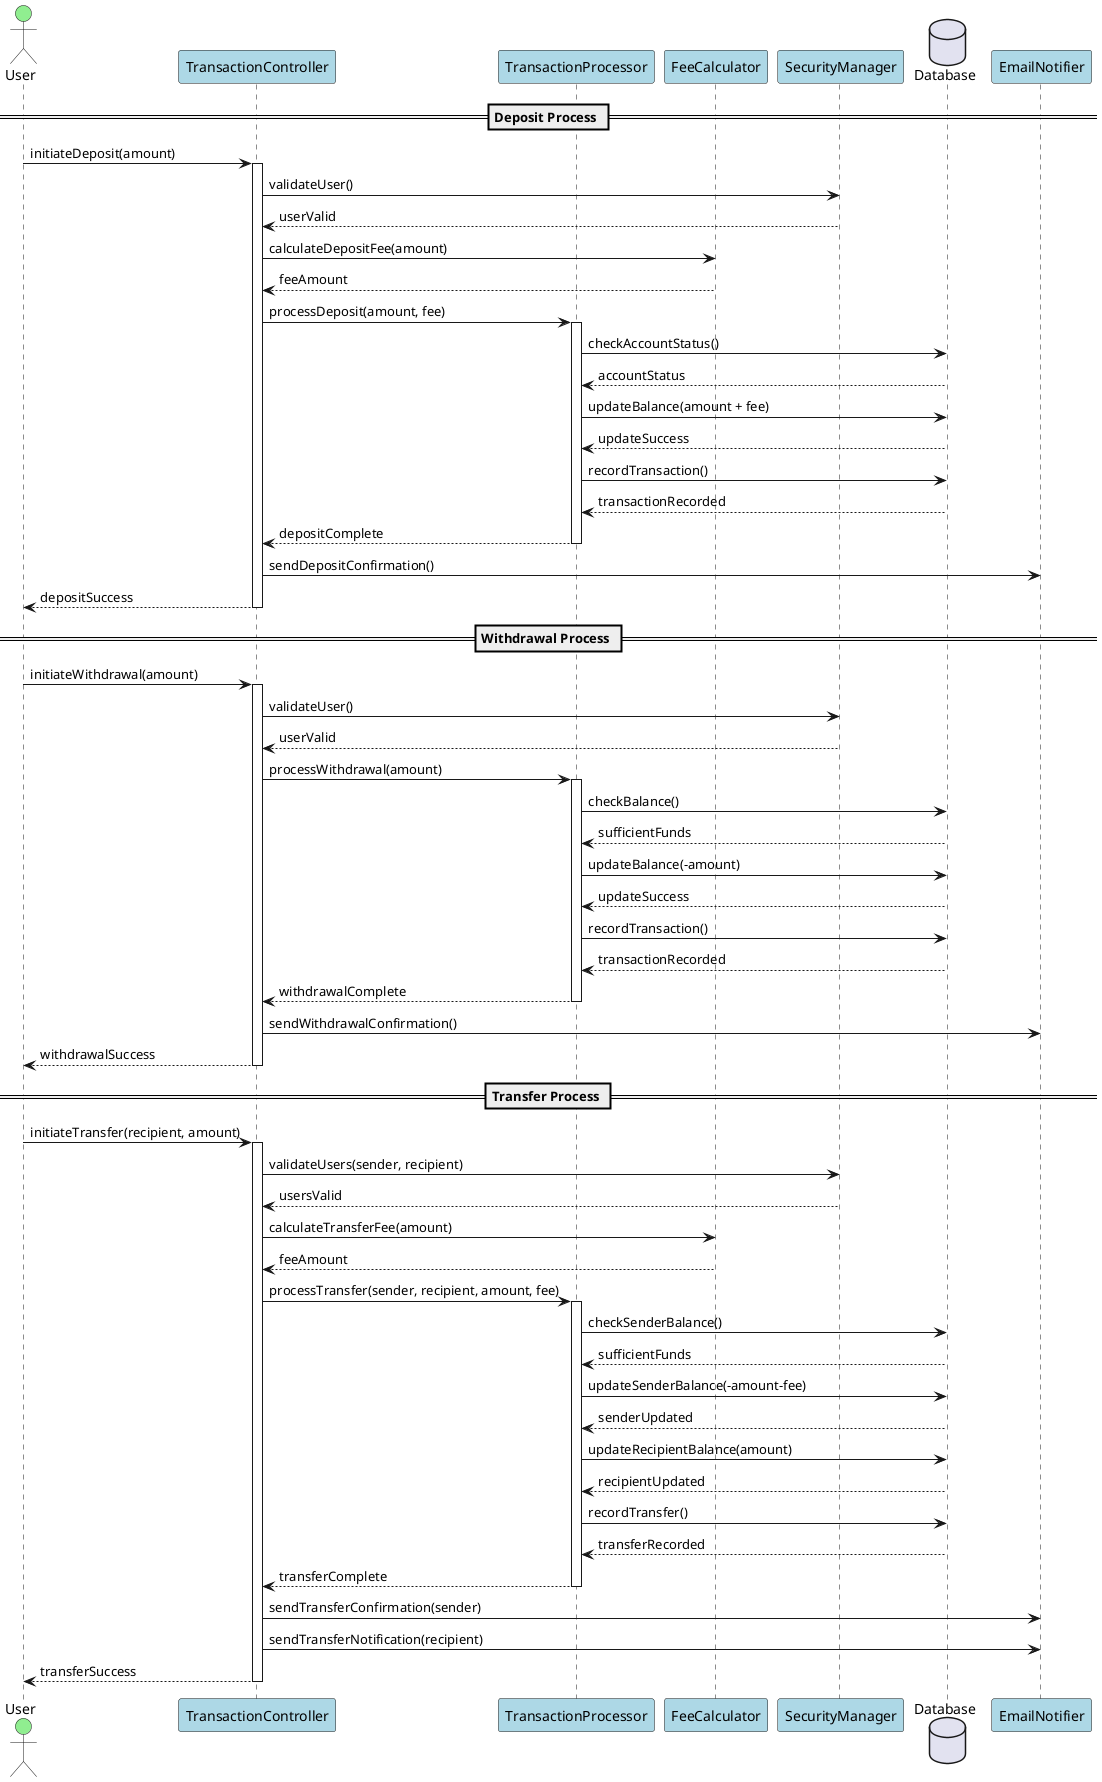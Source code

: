 @startuml Transaction Sequence

skinparam sequence {
    ParticipantBackgroundColor LightBlue
    ActorBackgroundColor LightGreen
    DatabaseBackgroundColor LightYellow
}

actor User
participant "TransactionController" as TC
participant "TransactionProcessor" as TP
participant "FeeCalculator" as Fee
participant "SecurityManager" as Security
database "Database" as DB
participant "EmailNotifier" as Email

== Deposit Process ==
User -> TC: initiateDeposit(amount)
activate TC
TC -> Security: validateUser()
Security --> TC: userValid

TC -> Fee: calculateDepositFee(amount)
Fee --> TC: feeAmount

TC -> TP: processDeposit(amount, fee)
activate TP
TP -> DB: checkAccountStatus()
DB --> TP: accountStatus
TP -> DB: updateBalance(amount + fee)
DB --> TP: updateSuccess
TP -> DB: recordTransaction()
DB --> TP: transactionRecorded
TP --> TC: depositComplete
deactivate TP

TC -> Email: sendDepositConfirmation()
TC --> User: depositSuccess
deactivate TC

== Withdrawal Process ==
User -> TC: initiateWithdrawal(amount)
activate TC
TC -> Security: validateUser()
Security --> TC: userValid

TC -> TP: processWithdrawal(amount)
activate TP
TP -> DB: checkBalance()
DB --> TP: sufficientFunds
TP -> DB: updateBalance(-amount)
DB --> TP: updateSuccess
TP -> DB: recordTransaction()
DB --> TP: transactionRecorded
TP --> TC: withdrawalComplete
deactivate TP

TC -> Email: sendWithdrawalConfirmation()
TC --> User: withdrawalSuccess
deactivate TC

== Transfer Process ==
User -> TC: initiateTransfer(recipient, amount)
activate TC
TC -> Security: validateUsers(sender, recipient)
Security --> TC: usersValid

TC -> Fee: calculateTransferFee(amount)
Fee --> TC: feeAmount

TC -> TP: processTransfer(sender, recipient, amount, fee)
activate TP
TP -> DB: checkSenderBalance()
DB --> TP: sufficientFunds
TP -> DB: updateSenderBalance(-amount-fee)
DB --> TP: senderUpdated
TP -> DB: updateRecipientBalance(amount)
DB --> TP: recipientUpdated
TP -> DB: recordTransfer()
DB --> TP: transferRecorded
TP --> TC: transferComplete
deactivate TP

TC -> Email: sendTransferConfirmation(sender)
TC -> Email: sendTransferNotification(recipient)
TC --> User: transferSuccess
deactivate TC

@enduml 